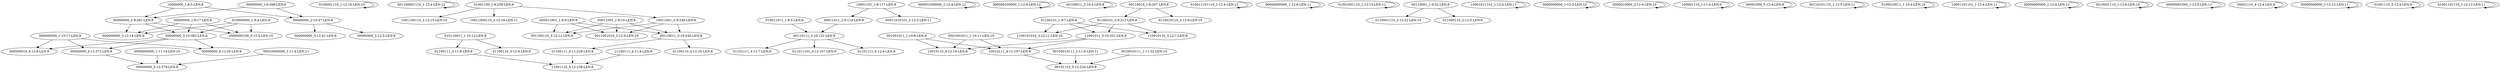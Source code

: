 digraph G {
    "00010000000_1-11:4-LEN:11" -> "00000000_5-12:379-LEN:8";
    "00000000_2-9:381-LEN:8" -> "000000000_3-12:14-LEN:9";
    "00000000_2-9:381-LEN:8" -> "0000000100_3-12:5-LEN:10";
    "00000000_2-9:381-LEN:8" -> "00000000_3-10:382-LEN:8";
    "0100001110_1-12:16-LEN:10" -> "0100001110_1-12:16-LEN:10";
    "001100001110_1-12:4-LEN:12" -> "001100001110_1-12:4-LEN:12";
    "10011001_2-9:249-LEN:8" -> "001100110_3-12:11-LEN:9";
    "10011001_2-9:249-LEN:8" -> "00110011_3-10:246-LEN:8";
    "10011001_2-9:249-LEN:8" -> "0011001010_3-12:9-LEN:10";
    "00011011_2-9:114-LEN:8" -> "00110111_3-10:122-LEN:8";
    "01100111_3-11:8-LEN:8" -> "11001110_5-12:238-LEN:8";
    "000001000000_1-12:4-LEN:12" -> "000001000000_1-12:4-LEN:12";
    "000000100000_1-12:9-LEN:12" -> "000000100000_1-12:9-LEN:12";
    "00000000_1-9:17-LEN:8" -> "000000000_3-12:14-LEN:9";
    "00000000_1-9:17-LEN:8" -> "0000000100_3-12:5-LEN:10";
    "00000000_1-9:17-LEN:8" -> "00000000_3-10:382-LEN:8";
    "00100011_2-10:4-LEN:8" -> "00100011_2-10:4-LEN:8";
    "01100101_1-9:7-LEN:8" -> "11001011_3-10:201-LEN:8";
    "01100101_1-9:7-LEN:8" -> "110010110_3-12:7-LEN:9";
    "01100101_1-9:7-LEN:8" -> "1100101010_3-12:11-LEN:10";
    "10000000_1-8:5-LEN:8" -> "00000000_2-9:381-LEN:8";
    "10000000_1-8:5-LEN:8" -> "00000000_2-10:47-LEN:8";
    "010011101110_1-12:4-LEN:12" -> "010011101110_1-12:4-LEN:12";
    "00000000000_1-12:8-LEN:11" -> "00000000000_1-12:8-LEN:11";
    "01001001110_1-12:13-LEN:11" -> "01001001110_1-12:13-LEN:11";
    "001001011_1-10:8-LEN:9" -> "10010110_4-12:19-LEN:8";
    "001001011_1-10:8-LEN:9" -> "10010111_4-11:197-LEN:8";
    "00110001_1-9:32-LEN:8" -> "0110001110_2-12:32-LEN:10";
    "00110001_1-9:32-LEN:8" -> "011000110_2-12:5-LEN:9";
    "10001011101_1-12:4-LEN:11" -> "10001011101_1-12:4-LEN:11";
    "00000000_1-8:398-LEN:8" -> "00000000_2-9:381-LEN:8";
    "00000000_1-8:398-LEN:8" -> "00000000_2-10:47-LEN:8";
    "0000000000_1-12:5-LEN:10" -> "0000000000_1-12:5-LEN:10";
    "0000010000_3-12:4-LEN:10" -> "0000010000_3-12:4-LEN:10";
    "010000000_1-9:4-LEN:9" -> "000000000_3-12:14-LEN:9";
    "010000000_1-9:4-LEN:9" -> "0000000100_3-12:5-LEN:10";
    "010000000_1-9:4-LEN:9" -> "00000000_3-10:382-LEN:8";
    "11001011_3-10:201-LEN:8" -> "10010110_4-12:19-LEN:8";
    "11001011_3-10:201-LEN:8" -> "10010111_4-11:197-LEN:8";
    "100001110_1-11:4-LEN:9" -> "100001110_1-11:4-LEN:9";
    "00001000_5-12:4-LEN:8" -> "00001000_5-12:4-LEN:8";
    "00110101110_1-12:5-LEN:11" -> "00110101110_1-12:5-LEN:11";
    "0100010011_1-10:4-LEN:10" -> "0100010011_1-10:4-LEN:10";
    "010110011_1-10:12-LEN:9" -> "01100111_3-11:8-LEN:8";
    "010110011_1-10:12-LEN:9" -> "01100110_3-12:4-LEN:8";
    "10001101101_1-12:4-LEN:11" -> "10001101101_1-12:4-LEN:11";
    "00000000_2-10:47-LEN:8" -> "000000000_3-12:41-LEN:9";
    "00000000_2-10:47-LEN:8" -> "00000000_3-12:5-LEN:8";
    "00000000000_1-12:4-LEN:11" -> "00000000000_1-12:4-LEN:11";
    "01100101_2-9:212-LEN:8" -> "11001011_3-10:201-LEN:8";
    "01100101_2-9:212-LEN:8" -> "110010110_3-12:7-LEN:9";
    "01100101_2-9:212-LEN:8" -> "1100101010_3-12:11-LEN:10";
    "00110011_3-10:246-LEN:8" -> "01100110_4-12:16-LEN:8";
    "00110011_3-10:246-LEN:8" -> "01100111_4-11:229-LEN:8";
    "0000000000_1-11:14-LEN:10" -> "00000000_5-12:379-LEN:8";
    "10010111_4-11:197-LEN:8" -> "00101110_5-12:234-LEN:8";
    "0010001110_1-12:6-LEN:10" -> "0010001110_1-12:6-LEN:10";
    "01001100_1-8:259-LEN:8" -> "10011001_2-9:249-LEN:8";
    "01001100_1-8:259-LEN:8" -> "10011000110_2-12:16-LEN:11";
    "01001100_1-8:259-LEN:8" -> "1001100110_2-12:15-LEN:10";
    "00110111_3-10:122-LEN:8" -> "01101111_4-11:7-LEN:8";
    "00110111_3-10:122-LEN:8" -> "011011101_4-12:107-LEN:9";
    "00110111_3-10:122-LEN:8" -> "01101111_4-12:4-LEN:8";
    "00000001000_1-12:5-LEN:11" -> "00000001000_1-12:5-LEN:11";
    "10001101_1-8:117-LEN:8" -> "00011011_2-9:114-LEN:8";
    "10001101_1-8:117-LEN:8" -> "00011010101_2-12:5-LEN:11";
    "0001001011_1-10:11-LEN:10" -> "10010110_4-12:19-LEN:8";
    "0001001011_1-10:11-LEN:10" -> "10010111_4-11:197-LEN:8";
    "00001110_4-12:4-LEN:8" -> "00001110_4-12:4-LEN:8";
    "00000000_4-11:373-LEN:8" -> "00000000_5-12:379-LEN:8";
    "00110010_1-8:207-LEN:8" -> "0110010110_2-12:9-LEN:10";
    "00110010_1-8:207-LEN:8" -> "01100101_2-9:212-LEN:8";
    "00000000000_1-12:12-LEN:11" -> "00000000000_1-12:12-LEN:11";
    "11100111_4-11:4-LEN:8" -> "11001110_5-12:238-LEN:8";
    "01001110_5-12:4-LEN:8" -> "01001110_5-12:4-LEN:8";
    "01100111_4-11:229-LEN:8" -> "11001110_5-12:238-LEN:8";
    "010011011_1-9:5-LEN:9" -> "00110111_3-10:122-LEN:8";
    "00100010111_1-11:6-LEN:11" -> "00101110_5-12:234-LEN:8";
    "0010010111_1-11:32-LEN:10" -> "00101110_5-12:234-LEN:8";
    "000000000_1-10:17-LEN:9" -> "00000000_4-12:20-LEN:8";
    "000000000_1-10:17-LEN:9" -> "00000000_4-11:373-LEN:8";
    "000000000_1-10:17-LEN:9" -> "000000010_4-12:8-LEN:9";
    "00011001_1-9:10-LEN:8" -> "001100110_3-12:11-LEN:9";
    "00011001_1-9:10-LEN:8" -> "00110011_3-10:246-LEN:8";
    "00011001_1-9:10-LEN:8" -> "0011001010_3-12:9-LEN:10";
    "000011001_1-9:9-LEN:9" -> "001100110_3-12:11-LEN:9";
    "000011001_1-9:9-LEN:9" -> "00110011_3-10:246-LEN:8";
    "000011001_1-9:9-LEN:9" -> "0011001010_3-12:9-LEN:10";
    "00000000_3-10:382-LEN:8" -> "00000000_4-12:20-LEN:8";
    "00000000_3-10:382-LEN:8" -> "00000000_4-11:373-LEN:8";
    "00000000_3-10:382-LEN:8" -> "000000010_4-12:8-LEN:9";
    "01001101110_1-12:12-LEN:11" -> "01001101110_1-12:12-LEN:11";
}
